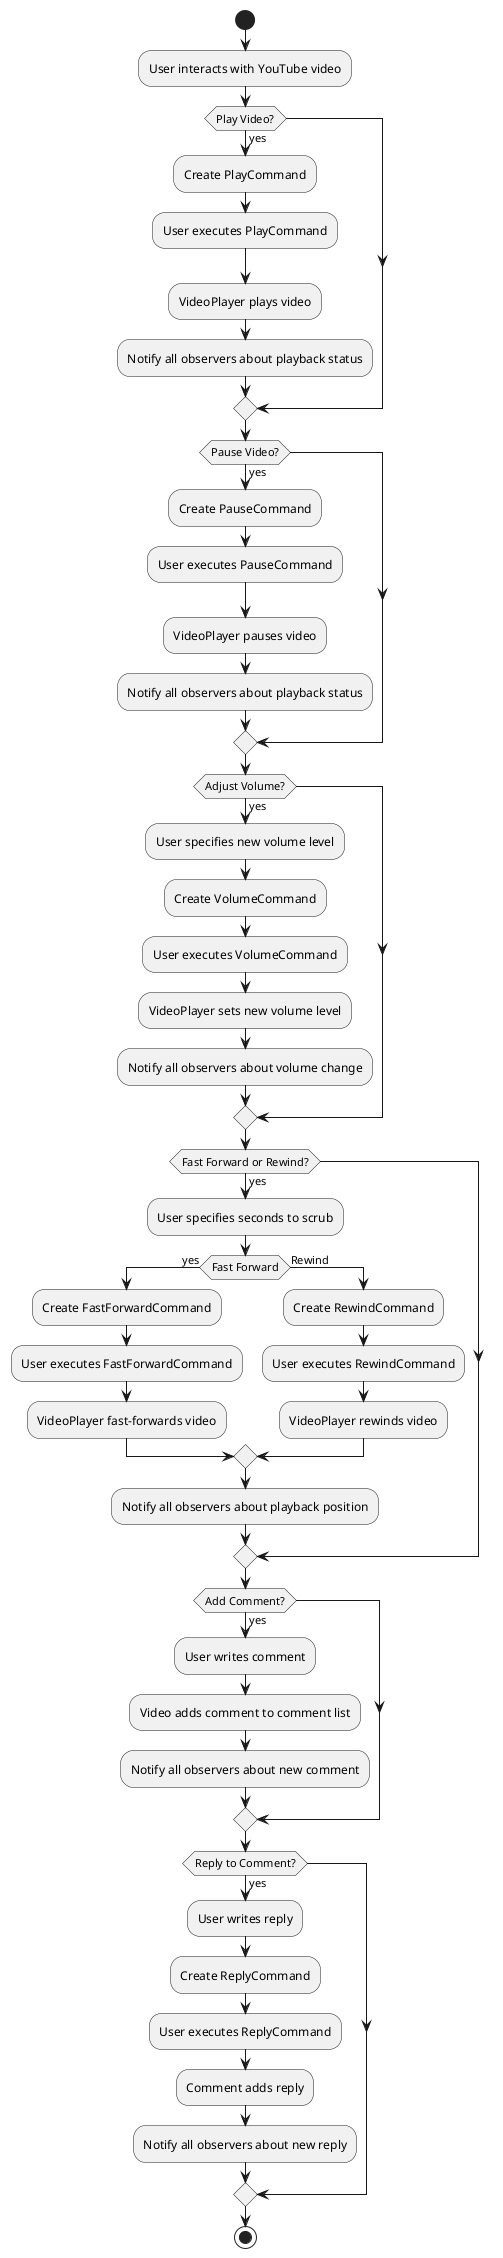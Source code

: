 @startuml
start

:User interacts with YouTube video;

if (Play Video?) then (yes)
    :Create PlayCommand;
    :User executes PlayCommand;
    :VideoPlayer plays video;
    :Notify all observers about playback status;
endif

if (Pause Video?) then (yes)
    :Create PauseCommand;
    :User executes PauseCommand;
    :VideoPlayer pauses video;
    :Notify all observers about playback status;
endif

if (Adjust Volume?) then (yes)
    :User specifies new volume level;
    :Create VolumeCommand;
    :User executes VolumeCommand;
    :VideoPlayer sets new volume level;
    :Notify all observers about volume change;
endif

if (Fast Forward or Rewind?) then (yes)
    :User specifies seconds to scrub;
    if (Fast Forward) then (yes)
        :Create FastForwardCommand;
        :User executes FastForwardCommand;
        :VideoPlayer fast-forwards video;
    else (Rewind)
        :Create RewindCommand;
        :User executes RewindCommand;
        :VideoPlayer rewinds video;
    endif
    :Notify all observers about playback position;
endif

if (Add Comment?) then (yes)
    :User writes comment;
    :Video adds comment to comment list;
    :Notify all observers about new comment;
endif

if (Reply to Comment?) then (yes)
    :User writes reply;
    :Create ReplyCommand;
    :User executes ReplyCommand;
    :Comment adds reply;
    :Notify all observers about new reply;
endif

stop
@enduml
